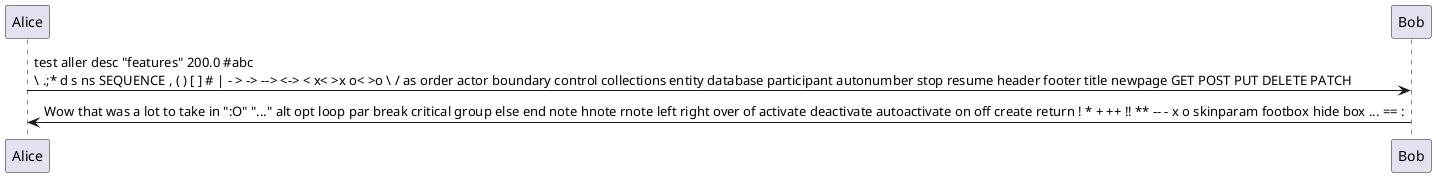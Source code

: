 @startuml

Alice -> Bob : test aller desc "features" 200.0 #abc\n\\ .;* d s ns SEQUENCE , ( ) [ ] # | - > -> --> <-> < x< >x o< >o \ / as order actor boundary control collections entity database participant autonumber stop resume header footer title newpage GET POST PUT DELETE PATCH
Bob -> Alice : Wow that was a lot to take in ":O" "..." alt opt loop par break critical group else end note hnote rnote left right over of activate deactivate autoactivate on off create return ! * + ++ !! ** -- - x o skinparam footbox hide box ... == :

@enduml